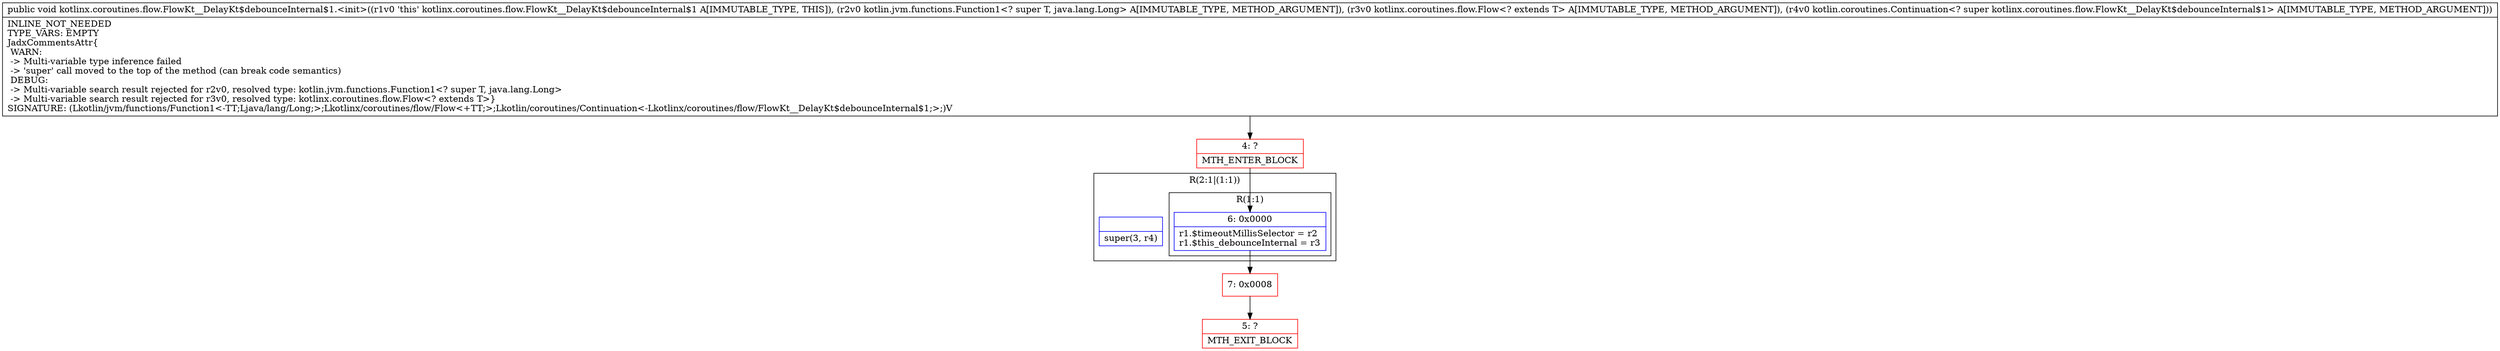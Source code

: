 digraph "CFG forkotlinx.coroutines.flow.FlowKt__DelayKt$debounceInternal$1.\<init\>(Lkotlin\/jvm\/functions\/Function1;Lkotlinx\/coroutines\/flow\/Flow;Lkotlin\/coroutines\/Continuation;)V" {
subgraph cluster_Region_1174308738 {
label = "R(2:1|(1:1))";
node [shape=record,color=blue];
Node_InsnContainer_874008485 [shape=record,label="{|super(3, r4)\l}"];
subgraph cluster_Region_844144935 {
label = "R(1:1)";
node [shape=record,color=blue];
Node_6 [shape=record,label="{6\:\ 0x0000|r1.$timeoutMillisSelector = r2\lr1.$this_debounceInternal = r3\l}"];
}
}
Node_4 [shape=record,color=red,label="{4\:\ ?|MTH_ENTER_BLOCK\l}"];
Node_7 [shape=record,color=red,label="{7\:\ 0x0008}"];
Node_5 [shape=record,color=red,label="{5\:\ ?|MTH_EXIT_BLOCK\l}"];
MethodNode[shape=record,label="{public void kotlinx.coroutines.flow.FlowKt__DelayKt$debounceInternal$1.\<init\>((r1v0 'this' kotlinx.coroutines.flow.FlowKt__DelayKt$debounceInternal$1 A[IMMUTABLE_TYPE, THIS]), (r2v0 kotlin.jvm.functions.Function1\<? super T, java.lang.Long\> A[IMMUTABLE_TYPE, METHOD_ARGUMENT]), (r3v0 kotlinx.coroutines.flow.Flow\<? extends T\> A[IMMUTABLE_TYPE, METHOD_ARGUMENT]), (r4v0 kotlin.coroutines.Continuation\<? super kotlinx.coroutines.flow.FlowKt__DelayKt$debounceInternal$1\> A[IMMUTABLE_TYPE, METHOD_ARGUMENT]))  | INLINE_NOT_NEEDED\lTYPE_VARS: EMPTY\lJadxCommentsAttr\{\l WARN: \l \-\> Multi\-variable type inference failed\l \-\> 'super' call moved to the top of the method (can break code semantics)\l DEBUG: \l \-\> Multi\-variable search result rejected for r2v0, resolved type: kotlin.jvm.functions.Function1\<? super T, java.lang.Long\>\l \-\> Multi\-variable search result rejected for r3v0, resolved type: kotlinx.coroutines.flow.Flow\<? extends T\>\}\lSIGNATURE: (Lkotlin\/jvm\/functions\/Function1\<\-TT;Ljava\/lang\/Long;\>;Lkotlinx\/coroutines\/flow\/Flow\<+TT;\>;Lkotlin\/coroutines\/Continuation\<\-Lkotlinx\/coroutines\/flow\/FlowKt__DelayKt$debounceInternal$1;\>;)V\l}"];
MethodNode -> Node_4;Node_6 -> Node_7;
Node_4 -> Node_6;
Node_7 -> Node_5;
}

